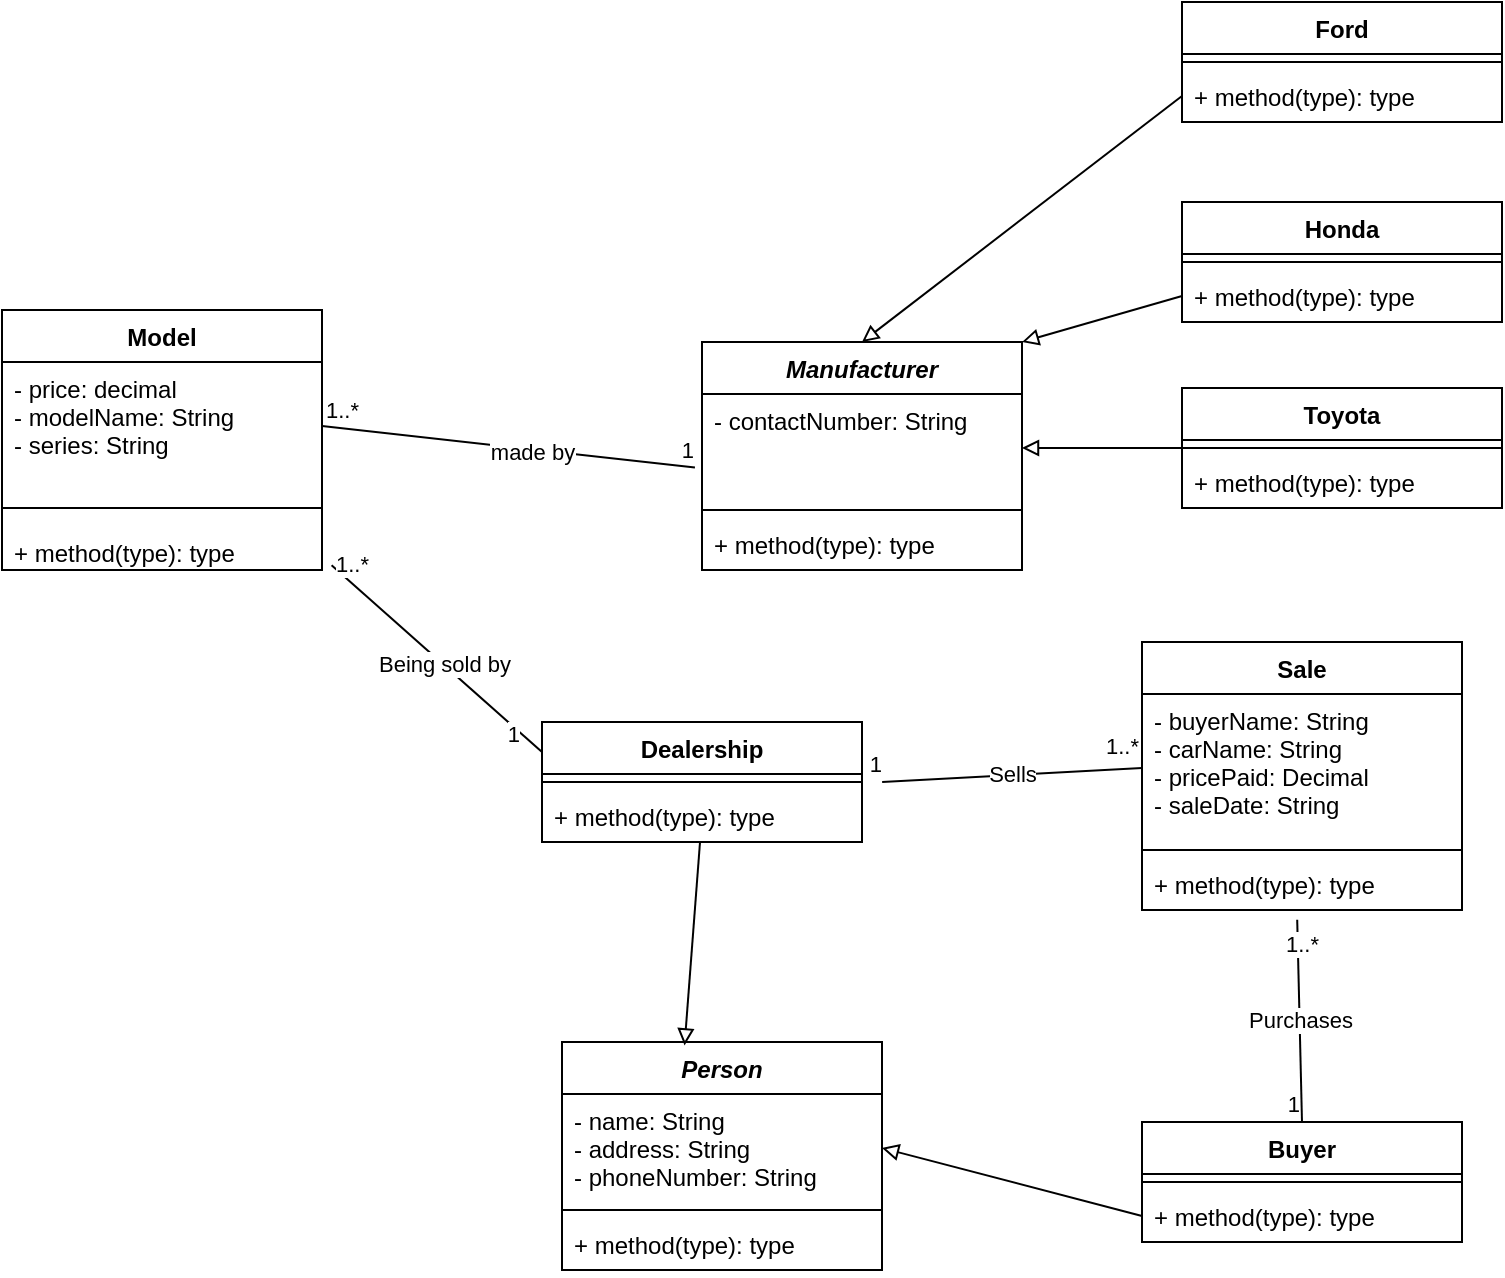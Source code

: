 <mxfile version="15.5.2" type="github">
  <diagram id="hZPZPwh8FY-nJZT_Ljyc" name="Page-1">
    <mxGraphModel dx="1483" dy="1868" grid="1" gridSize="10" guides="1" tooltips="1" connect="1" arrows="1" fold="1" page="1" pageScale="1" pageWidth="827" pageHeight="1169" math="0" shadow="0">
      <root>
        <mxCell id="0" />
        <mxCell id="1" parent="0" />
        <mxCell id="xQOM6FJt8l522oHHIs3V-1" value="Manufacturer" style="swimlane;fontStyle=3;align=center;verticalAlign=top;childLayout=stackLayout;horizontal=1;startSize=26;horizontalStack=0;resizeParent=1;resizeParentMax=0;resizeLast=0;collapsible=1;marginBottom=0;" vertex="1" parent="1">
          <mxGeometry x="360" y="110" width="160" height="114" as="geometry" />
        </mxCell>
        <mxCell id="xQOM6FJt8l522oHHIs3V-2" value="- contactNumber: String" style="text;strokeColor=none;fillColor=none;align=left;verticalAlign=top;spacingLeft=4;spacingRight=4;overflow=hidden;rotatable=0;points=[[0,0.5],[1,0.5]];portConstraint=eastwest;" vertex="1" parent="xQOM6FJt8l522oHHIs3V-1">
          <mxGeometry y="26" width="160" height="54" as="geometry" />
        </mxCell>
        <mxCell id="xQOM6FJt8l522oHHIs3V-3" value="" style="line;strokeWidth=1;fillColor=none;align=left;verticalAlign=middle;spacingTop=-1;spacingLeft=3;spacingRight=3;rotatable=0;labelPosition=right;points=[];portConstraint=eastwest;" vertex="1" parent="xQOM6FJt8l522oHHIs3V-1">
          <mxGeometry y="80" width="160" height="8" as="geometry" />
        </mxCell>
        <mxCell id="xQOM6FJt8l522oHHIs3V-4" value="+ method(type): type" style="text;strokeColor=none;fillColor=none;align=left;verticalAlign=top;spacingLeft=4;spacingRight=4;overflow=hidden;rotatable=0;points=[[0,0.5],[1,0.5]];portConstraint=eastwest;" vertex="1" parent="xQOM6FJt8l522oHHIs3V-1">
          <mxGeometry y="88" width="160" height="26" as="geometry" />
        </mxCell>
        <mxCell id="xQOM6FJt8l522oHHIs3V-5" value="Honda" style="swimlane;fontStyle=1;align=center;verticalAlign=top;childLayout=stackLayout;horizontal=1;startSize=26;horizontalStack=0;resizeParent=1;resizeParentMax=0;resizeLast=0;collapsible=1;marginBottom=0;" vertex="1" parent="1">
          <mxGeometry x="600" y="40" width="160" height="60" as="geometry" />
        </mxCell>
        <mxCell id="xQOM6FJt8l522oHHIs3V-7" value="" style="line;strokeWidth=1;fillColor=none;align=left;verticalAlign=middle;spacingTop=-1;spacingLeft=3;spacingRight=3;rotatable=0;labelPosition=right;points=[];portConstraint=eastwest;" vertex="1" parent="xQOM6FJt8l522oHHIs3V-5">
          <mxGeometry y="26" width="160" height="8" as="geometry" />
        </mxCell>
        <mxCell id="xQOM6FJt8l522oHHIs3V-8" value="+ method(type): type" style="text;strokeColor=none;fillColor=none;align=left;verticalAlign=top;spacingLeft=4;spacingRight=4;overflow=hidden;rotatable=0;points=[[0,0.5],[1,0.5]];portConstraint=eastwest;" vertex="1" parent="xQOM6FJt8l522oHHIs3V-5">
          <mxGeometry y="34" width="160" height="26" as="geometry" />
        </mxCell>
        <mxCell id="xQOM6FJt8l522oHHIs3V-9" value="Ford" style="swimlane;fontStyle=1;align=center;verticalAlign=top;childLayout=stackLayout;horizontal=1;startSize=26;horizontalStack=0;resizeParent=1;resizeParentMax=0;resizeLast=0;collapsible=1;marginBottom=0;" vertex="1" parent="1">
          <mxGeometry x="600" y="-60" width="160" height="60" as="geometry" />
        </mxCell>
        <mxCell id="xQOM6FJt8l522oHHIs3V-10" value="" style="line;strokeWidth=1;fillColor=none;align=left;verticalAlign=middle;spacingTop=-1;spacingLeft=3;spacingRight=3;rotatable=0;labelPosition=right;points=[];portConstraint=eastwest;" vertex="1" parent="xQOM6FJt8l522oHHIs3V-9">
          <mxGeometry y="26" width="160" height="8" as="geometry" />
        </mxCell>
        <mxCell id="xQOM6FJt8l522oHHIs3V-11" value="+ method(type): type" style="text;strokeColor=none;fillColor=none;align=left;verticalAlign=top;spacingLeft=4;spacingRight=4;overflow=hidden;rotatable=0;points=[[0,0.5],[1,0.5]];portConstraint=eastwest;" vertex="1" parent="xQOM6FJt8l522oHHIs3V-9">
          <mxGeometry y="34" width="160" height="26" as="geometry" />
        </mxCell>
        <mxCell id="xQOM6FJt8l522oHHIs3V-15" style="rounded=0;orthogonalLoop=1;jettySize=auto;html=1;exitX=0;exitY=0.5;exitDx=0;exitDy=0;entryX=1;entryY=0.5;entryDx=0;entryDy=0;endArrow=block;endFill=0;" edge="1" parent="1" source="xQOM6FJt8l522oHHIs3V-12" target="xQOM6FJt8l522oHHIs3V-2">
          <mxGeometry relative="1" as="geometry" />
        </mxCell>
        <mxCell id="xQOM6FJt8l522oHHIs3V-12" value="Toyota" style="swimlane;fontStyle=1;align=center;verticalAlign=top;childLayout=stackLayout;horizontal=1;startSize=26;horizontalStack=0;resizeParent=1;resizeParentMax=0;resizeLast=0;collapsible=1;marginBottom=0;" vertex="1" parent="1">
          <mxGeometry x="600" y="133" width="160" height="60" as="geometry" />
        </mxCell>
        <mxCell id="xQOM6FJt8l522oHHIs3V-13" value="" style="line;strokeWidth=1;fillColor=none;align=left;verticalAlign=middle;spacingTop=-1;spacingLeft=3;spacingRight=3;rotatable=0;labelPosition=right;points=[];portConstraint=eastwest;" vertex="1" parent="xQOM6FJt8l522oHHIs3V-12">
          <mxGeometry y="26" width="160" height="8" as="geometry" />
        </mxCell>
        <mxCell id="xQOM6FJt8l522oHHIs3V-14" value="+ method(type): type" style="text;strokeColor=none;fillColor=none;align=left;verticalAlign=top;spacingLeft=4;spacingRight=4;overflow=hidden;rotatable=0;points=[[0,0.5],[1,0.5]];portConstraint=eastwest;" vertex="1" parent="xQOM6FJt8l522oHHIs3V-12">
          <mxGeometry y="34" width="160" height="26" as="geometry" />
        </mxCell>
        <mxCell id="xQOM6FJt8l522oHHIs3V-16" style="edgeStyle=none;rounded=0;orthogonalLoop=1;jettySize=auto;html=1;exitX=0;exitY=0.5;exitDx=0;exitDy=0;entryX=1;entryY=0;entryDx=0;entryDy=0;endArrow=block;endFill=0;" edge="1" parent="1" source="xQOM6FJt8l522oHHIs3V-8" target="xQOM6FJt8l522oHHIs3V-1">
          <mxGeometry relative="1" as="geometry" />
        </mxCell>
        <mxCell id="xQOM6FJt8l522oHHIs3V-17" style="edgeStyle=none;rounded=0;orthogonalLoop=1;jettySize=auto;html=1;exitX=0;exitY=0.5;exitDx=0;exitDy=0;entryX=0.5;entryY=0;entryDx=0;entryDy=0;endArrow=block;endFill=0;" edge="1" parent="1" source="xQOM6FJt8l522oHHIs3V-11" target="xQOM6FJt8l522oHHIs3V-1">
          <mxGeometry relative="1" as="geometry" />
        </mxCell>
        <mxCell id="xQOM6FJt8l522oHHIs3V-21" value="Buyer" style="swimlane;fontStyle=1;align=center;verticalAlign=top;childLayout=stackLayout;horizontal=1;startSize=26;horizontalStack=0;resizeParent=1;resizeParentMax=0;resizeLast=0;collapsible=1;marginBottom=0;" vertex="1" parent="1">
          <mxGeometry x="580" y="500" width="160" height="60" as="geometry" />
        </mxCell>
        <mxCell id="xQOM6FJt8l522oHHIs3V-23" value="" style="line;strokeWidth=1;fillColor=none;align=left;verticalAlign=middle;spacingTop=-1;spacingLeft=3;spacingRight=3;rotatable=0;labelPosition=right;points=[];portConstraint=eastwest;" vertex="1" parent="xQOM6FJt8l522oHHIs3V-21">
          <mxGeometry y="26" width="160" height="8" as="geometry" />
        </mxCell>
        <mxCell id="xQOM6FJt8l522oHHIs3V-24" value="+ method(type): type" style="text;strokeColor=none;fillColor=none;align=left;verticalAlign=top;spacingLeft=4;spacingRight=4;overflow=hidden;rotatable=0;points=[[0,0.5],[1,0.5]];portConstraint=eastwest;" vertex="1" parent="xQOM6FJt8l522oHHIs3V-21">
          <mxGeometry y="34" width="160" height="26" as="geometry" />
        </mxCell>
        <mxCell id="xQOM6FJt8l522oHHIs3V-25" value="Dealership" style="swimlane;fontStyle=1;align=center;verticalAlign=top;childLayout=stackLayout;horizontal=1;startSize=26;horizontalStack=0;resizeParent=1;resizeParentMax=0;resizeLast=0;collapsible=1;marginBottom=0;" vertex="1" parent="1">
          <mxGeometry x="280" y="300" width="160" height="60" as="geometry" />
        </mxCell>
        <mxCell id="xQOM6FJt8l522oHHIs3V-27" value="" style="line;strokeWidth=1;fillColor=none;align=left;verticalAlign=middle;spacingTop=-1;spacingLeft=3;spacingRight=3;rotatable=0;labelPosition=right;points=[];portConstraint=eastwest;" vertex="1" parent="xQOM6FJt8l522oHHIs3V-25">
          <mxGeometry y="26" width="160" height="8" as="geometry" />
        </mxCell>
        <mxCell id="xQOM6FJt8l522oHHIs3V-28" value="+ method(type): type" style="text;strokeColor=none;fillColor=none;align=left;verticalAlign=top;spacingLeft=4;spacingRight=4;overflow=hidden;rotatable=0;points=[[0,0.5],[1,0.5]];portConstraint=eastwest;" vertex="1" parent="xQOM6FJt8l522oHHIs3V-25">
          <mxGeometry y="34" width="160" height="26" as="geometry" />
        </mxCell>
        <mxCell id="xQOM6FJt8l522oHHIs3V-30" value="" style="endArrow=none;html=1;rounded=0;entryX=-0.022;entryY=0.68;entryDx=0;entryDy=0;entryPerimeter=0;exitX=1;exitY=0.5;exitDx=0;exitDy=0;" edge="1" parent="1" source="xQOM6FJt8l522oHHIs3V-34" target="xQOM6FJt8l522oHHIs3V-2">
          <mxGeometry relative="1" as="geometry">
            <mxPoint x="180" y="243.0" as="sourcePoint" />
            <mxPoint x="340" y="180" as="targetPoint" />
          </mxGeometry>
        </mxCell>
        <mxCell id="xQOM6FJt8l522oHHIs3V-31" value="1..*" style="edgeLabel;resizable=0;html=1;align=left;verticalAlign=bottom;" connectable="0" vertex="1" parent="xQOM6FJt8l522oHHIs3V-30">
          <mxGeometry x="-1" relative="1" as="geometry" />
        </mxCell>
        <mxCell id="xQOM6FJt8l522oHHIs3V-32" value="1" style="edgeLabel;resizable=0;html=1;align=right;verticalAlign=bottom;" connectable="0" vertex="1" parent="xQOM6FJt8l522oHHIs3V-30">
          <mxGeometry x="1" relative="1" as="geometry" />
        </mxCell>
        <mxCell id="xQOM6FJt8l522oHHIs3V-58" value="made by" style="edgeLabel;html=1;align=center;verticalAlign=middle;resizable=0;points=[];" vertex="1" connectable="0" parent="xQOM6FJt8l522oHHIs3V-30">
          <mxGeometry x="0.136" y="-1" relative="1" as="geometry">
            <mxPoint x="-1" as="offset" />
          </mxGeometry>
        </mxCell>
        <mxCell id="xQOM6FJt8l522oHHIs3V-33" value="Model" style="swimlane;fontStyle=1;align=center;verticalAlign=top;childLayout=stackLayout;horizontal=1;startSize=26;horizontalStack=0;resizeParent=1;resizeParentMax=0;resizeLast=0;collapsible=1;marginBottom=0;" vertex="1" parent="1">
          <mxGeometry x="10" y="94" width="160" height="130" as="geometry" />
        </mxCell>
        <mxCell id="xQOM6FJt8l522oHHIs3V-34" value="- price: decimal&#xa;- modelName: String&#xa;- series: String" style="text;strokeColor=none;fillColor=none;align=left;verticalAlign=top;spacingLeft=4;spacingRight=4;overflow=hidden;rotatable=0;points=[[0,0.5],[1,0.5]];portConstraint=eastwest;" vertex="1" parent="xQOM6FJt8l522oHHIs3V-33">
          <mxGeometry y="26" width="160" height="64" as="geometry" />
        </mxCell>
        <mxCell id="xQOM6FJt8l522oHHIs3V-35" value="" style="line;strokeWidth=1;fillColor=none;align=left;verticalAlign=middle;spacingTop=-1;spacingLeft=3;spacingRight=3;rotatable=0;labelPosition=right;points=[];portConstraint=eastwest;" vertex="1" parent="xQOM6FJt8l522oHHIs3V-33">
          <mxGeometry y="90" width="160" height="18" as="geometry" />
        </mxCell>
        <mxCell id="xQOM6FJt8l522oHHIs3V-36" value="+ method(type): type" style="text;strokeColor=none;fillColor=none;align=left;verticalAlign=top;spacingLeft=4;spacingRight=4;overflow=hidden;rotatable=0;points=[[0,0.5],[1,0.5]];portConstraint=eastwest;" vertex="1" parent="xQOM6FJt8l522oHHIs3V-33">
          <mxGeometry y="108" width="160" height="22" as="geometry" />
        </mxCell>
        <mxCell id="xQOM6FJt8l522oHHIs3V-37" value="" style="endArrow=none;html=1;rounded=0;entryX=0;entryY=0.25;entryDx=0;entryDy=0;exitX=1.03;exitY=0.893;exitDx=0;exitDy=0;exitPerimeter=0;" edge="1" parent="1" source="xQOM6FJt8l522oHHIs3V-36" target="xQOM6FJt8l522oHHIs3V-25">
          <mxGeometry relative="1" as="geometry">
            <mxPoint x="80" y="353.28" as="sourcePoint" />
            <mxPoint x="290" y="333" as="targetPoint" />
          </mxGeometry>
        </mxCell>
        <mxCell id="xQOM6FJt8l522oHHIs3V-38" value="1..*" style="edgeLabel;resizable=0;html=1;align=left;verticalAlign=bottom;" connectable="0" vertex="1" parent="xQOM6FJt8l522oHHIs3V-37">
          <mxGeometry x="-1" relative="1" as="geometry">
            <mxPoint y="8" as="offset" />
          </mxGeometry>
        </mxCell>
        <mxCell id="xQOM6FJt8l522oHHIs3V-39" value="1" style="edgeLabel;resizable=0;html=1;align=right;verticalAlign=bottom;" connectable="0" vertex="1" parent="xQOM6FJt8l522oHHIs3V-37">
          <mxGeometry x="1" relative="1" as="geometry">
            <mxPoint x="-10" as="offset" />
          </mxGeometry>
        </mxCell>
        <mxCell id="xQOM6FJt8l522oHHIs3V-59" value="Being sold by" style="edgeLabel;html=1;align=center;verticalAlign=middle;resizable=0;points=[];" vertex="1" connectable="0" parent="xQOM6FJt8l522oHHIs3V-37">
          <mxGeometry x="0.264" relative="1" as="geometry">
            <mxPoint x="-11" y="-10" as="offset" />
          </mxGeometry>
        </mxCell>
        <mxCell id="xQOM6FJt8l522oHHIs3V-44" value="Person" style="swimlane;fontStyle=3;align=center;verticalAlign=top;childLayout=stackLayout;horizontal=1;startSize=26;horizontalStack=0;resizeParent=1;resizeParentMax=0;resizeLast=0;collapsible=1;marginBottom=0;" vertex="1" parent="1">
          <mxGeometry x="290" y="460" width="160" height="114" as="geometry" />
        </mxCell>
        <mxCell id="xQOM6FJt8l522oHHIs3V-45" value="- name: String&#xa;- address: String&#xa;- phoneNumber: String" style="text;strokeColor=none;fillColor=none;align=left;verticalAlign=top;spacingLeft=4;spacingRight=4;overflow=hidden;rotatable=0;points=[[0,0.5],[1,0.5]];portConstraint=eastwest;" vertex="1" parent="xQOM6FJt8l522oHHIs3V-44">
          <mxGeometry y="26" width="160" height="54" as="geometry" />
        </mxCell>
        <mxCell id="xQOM6FJt8l522oHHIs3V-46" value="" style="line;strokeWidth=1;fillColor=none;align=left;verticalAlign=middle;spacingTop=-1;spacingLeft=3;spacingRight=3;rotatable=0;labelPosition=right;points=[];portConstraint=eastwest;" vertex="1" parent="xQOM6FJt8l522oHHIs3V-44">
          <mxGeometry y="80" width="160" height="8" as="geometry" />
        </mxCell>
        <mxCell id="xQOM6FJt8l522oHHIs3V-47" value="+ method(type): type" style="text;strokeColor=none;fillColor=none;align=left;verticalAlign=top;spacingLeft=4;spacingRight=4;overflow=hidden;rotatable=0;points=[[0,0.5],[1,0.5]];portConstraint=eastwest;" vertex="1" parent="xQOM6FJt8l522oHHIs3V-44">
          <mxGeometry y="88" width="160" height="26" as="geometry" />
        </mxCell>
        <mxCell id="xQOM6FJt8l522oHHIs3V-49" style="edgeStyle=none;rounded=0;orthogonalLoop=1;jettySize=auto;html=1;entryX=0.383;entryY=0.015;entryDx=0;entryDy=0;endArrow=block;endFill=0;entryPerimeter=0;" edge="1" parent="1" source="xQOM6FJt8l522oHHIs3V-28" target="xQOM6FJt8l522oHHIs3V-44">
          <mxGeometry relative="1" as="geometry">
            <mxPoint x="350" y="410.0" as="sourcePoint" />
            <mxPoint x="270" y="433" as="targetPoint" />
          </mxGeometry>
        </mxCell>
        <mxCell id="xQOM6FJt8l522oHHIs3V-50" style="edgeStyle=none;rounded=0;orthogonalLoop=1;jettySize=auto;html=1;entryX=1;entryY=0.5;entryDx=0;entryDy=0;endArrow=block;endFill=0;exitX=0;exitY=0.5;exitDx=0;exitDy=0;" edge="1" parent="1" source="xQOM6FJt8l522oHHIs3V-24" target="xQOM6FJt8l522oHHIs3V-45">
          <mxGeometry relative="1" as="geometry">
            <mxPoint x="536.48" y="467.412" as="sourcePoint" />
            <mxPoint x="460" y="527.71" as="targetPoint" />
          </mxGeometry>
        </mxCell>
        <mxCell id="xQOM6FJt8l522oHHIs3V-51" value="Sale" style="swimlane;fontStyle=1;align=center;verticalAlign=top;childLayout=stackLayout;horizontal=1;startSize=26;horizontalStack=0;resizeParent=1;resizeParentMax=0;resizeLast=0;collapsible=1;marginBottom=0;" vertex="1" parent="1">
          <mxGeometry x="580" y="260" width="160" height="134" as="geometry" />
        </mxCell>
        <mxCell id="xQOM6FJt8l522oHHIs3V-52" value="- buyerName: String&#xa;- carName: String&#xa;- pricePaid: Decimal&#xa;- saleDate: String" style="text;strokeColor=none;fillColor=none;align=left;verticalAlign=top;spacingLeft=4;spacingRight=4;overflow=hidden;rotatable=0;points=[[0,0.5],[1,0.5]];portConstraint=eastwest;" vertex="1" parent="xQOM6FJt8l522oHHIs3V-51">
          <mxGeometry y="26" width="160" height="74" as="geometry" />
        </mxCell>
        <mxCell id="xQOM6FJt8l522oHHIs3V-53" value="" style="line;strokeWidth=1;fillColor=none;align=left;verticalAlign=middle;spacingTop=-1;spacingLeft=3;spacingRight=3;rotatable=0;labelPosition=right;points=[];portConstraint=eastwest;" vertex="1" parent="xQOM6FJt8l522oHHIs3V-51">
          <mxGeometry y="100" width="160" height="8" as="geometry" />
        </mxCell>
        <mxCell id="xQOM6FJt8l522oHHIs3V-54" value="+ method(type): type" style="text;strokeColor=none;fillColor=none;align=left;verticalAlign=top;spacingLeft=4;spacingRight=4;overflow=hidden;rotatable=0;points=[[0,0.5],[1,0.5]];portConstraint=eastwest;" vertex="1" parent="xQOM6FJt8l522oHHIs3V-51">
          <mxGeometry y="108" width="160" height="26" as="geometry" />
        </mxCell>
        <mxCell id="xQOM6FJt8l522oHHIs3V-55" value="Purchases" style="endArrow=none;html=1;rounded=0;entryX=0.5;entryY=0;entryDx=0;entryDy=0;exitX=0.485;exitY=1.187;exitDx=0;exitDy=0;exitPerimeter=0;" edge="1" parent="1" source="xQOM6FJt8l522oHHIs3V-54" target="xQOM6FJt8l522oHHIs3V-21">
          <mxGeometry relative="1" as="geometry">
            <mxPoint x="490" y="460.0" as="sourcePoint" />
            <mxPoint x="676.48" y="480.72" as="targetPoint" />
          </mxGeometry>
        </mxCell>
        <mxCell id="xQOM6FJt8l522oHHIs3V-56" value="1..*" style="edgeLabel;resizable=0;html=1;align=left;verticalAlign=bottom;" connectable="0" vertex="1" parent="xQOM6FJt8l522oHHIs3V-55">
          <mxGeometry x="-1" relative="1" as="geometry">
            <mxPoint x="-8" y="21" as="offset" />
          </mxGeometry>
        </mxCell>
        <mxCell id="xQOM6FJt8l522oHHIs3V-57" value="1" style="edgeLabel;resizable=0;html=1;align=right;verticalAlign=bottom;" connectable="0" vertex="1" parent="xQOM6FJt8l522oHHIs3V-55">
          <mxGeometry x="1" relative="1" as="geometry" />
        </mxCell>
        <mxCell id="xQOM6FJt8l522oHHIs3V-67" value="Sells" style="endArrow=none;html=1;rounded=0;entryX=1.063;entryY=-0.154;entryDx=0;entryDy=0;entryPerimeter=0;exitX=0;exitY=0.5;exitDx=0;exitDy=0;" edge="1" parent="1" source="xQOM6FJt8l522oHHIs3V-52" target="xQOM6FJt8l522oHHIs3V-28">
          <mxGeometry relative="1" as="geometry">
            <mxPoint x="500" y="310" as="sourcePoint" />
            <mxPoint x="670" y="510" as="targetPoint" />
          </mxGeometry>
        </mxCell>
        <mxCell id="xQOM6FJt8l522oHHIs3V-68" value="1..*" style="edgeLabel;resizable=0;html=1;align=left;verticalAlign=bottom;" connectable="0" vertex="1" parent="xQOM6FJt8l522oHHIs3V-67">
          <mxGeometry x="-1" relative="1" as="geometry">
            <mxPoint x="-20" y="-3" as="offset" />
          </mxGeometry>
        </mxCell>
        <mxCell id="xQOM6FJt8l522oHHIs3V-69" value="1" style="edgeLabel;resizable=0;html=1;align=right;verticalAlign=bottom;" connectable="0" vertex="1" parent="xQOM6FJt8l522oHHIs3V-67">
          <mxGeometry x="1" relative="1" as="geometry" />
        </mxCell>
      </root>
    </mxGraphModel>
  </diagram>
</mxfile>
